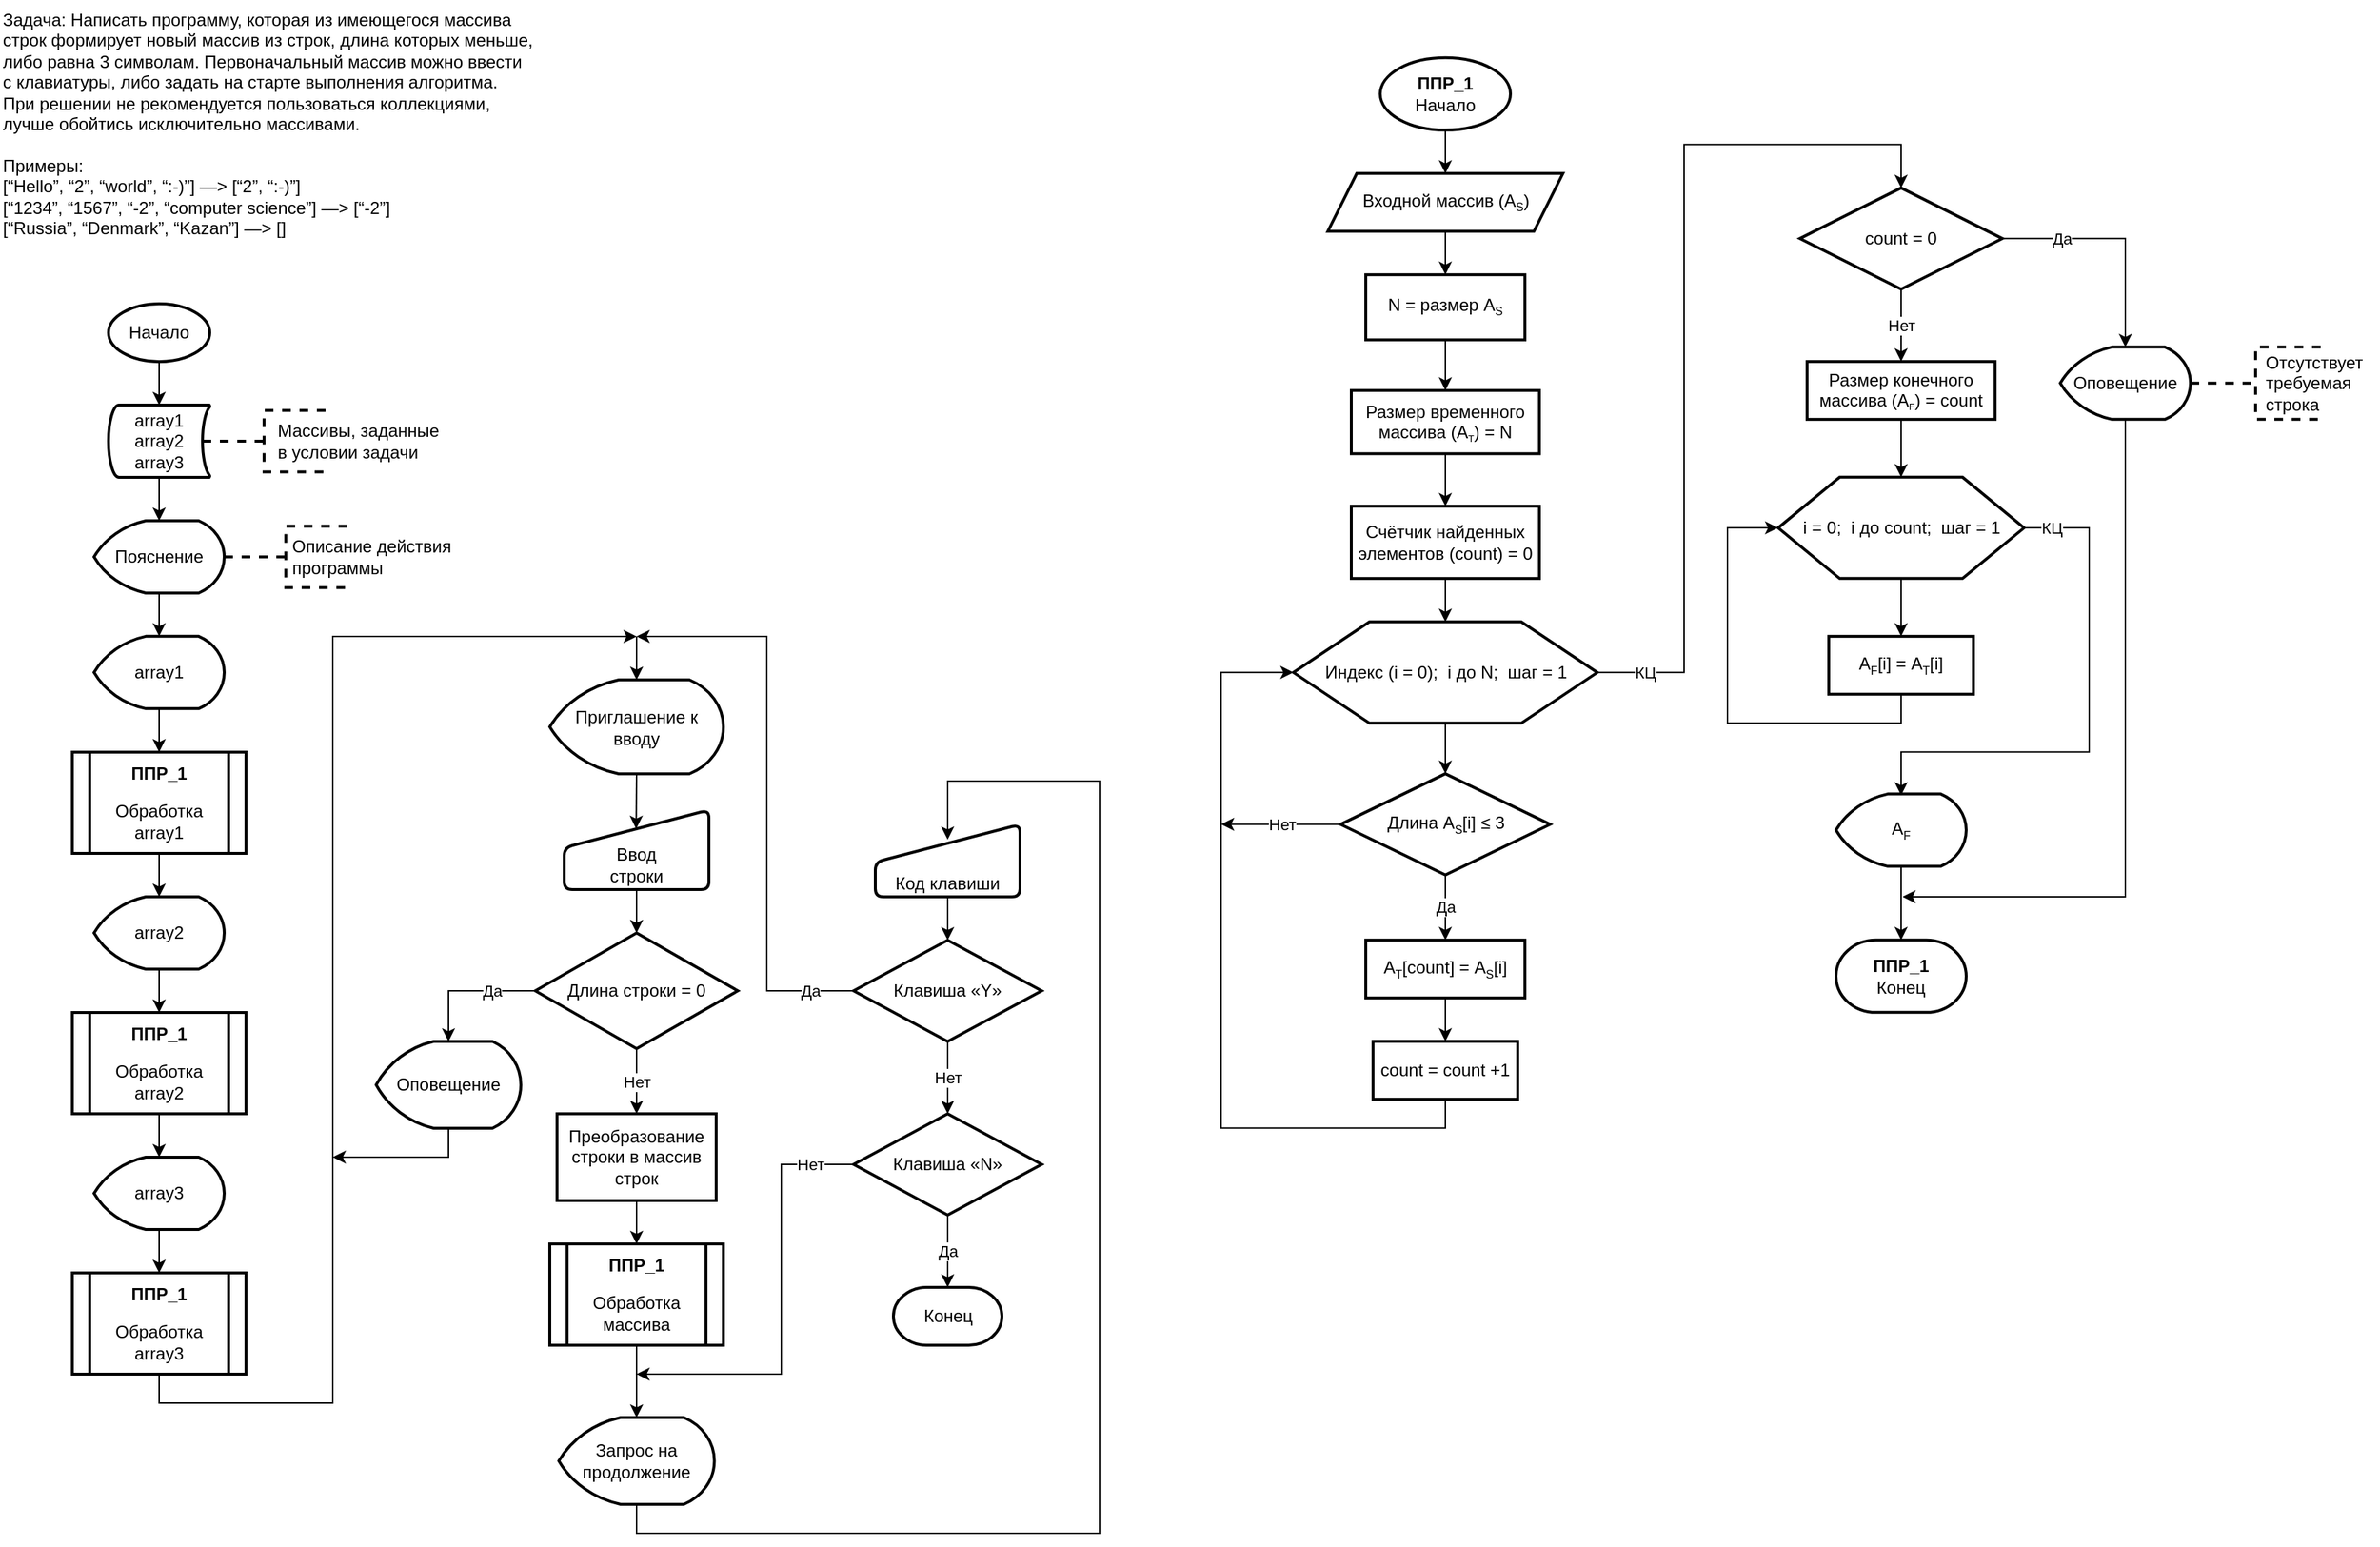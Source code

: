 <mxfile version="22.0.0" type="device">
  <diagram name="Страница — 1" id="aAJz8PeIyYf9gtP4vZeT">
    <mxGraphModel dx="1735" dy="1225" grid="1" gridSize="10" guides="1" tooltips="1" connect="1" arrows="1" fold="1" page="1" pageScale="1" pageWidth="827" pageHeight="1169" math="0" shadow="0">
      <root>
        <mxCell id="0" />
        <mxCell id="1" parent="0" />
        <mxCell id="xnzVwGYOZmCi8FnU8yy7-1" value="Задача: Написать программу, которая из имеющегося массива&#xa;строк формирует новый массив из строк, длина которых меньше,&#xa;либо равна 3 символам. Первоначальный массив можно ввести&#xa;с клавиатуры, либо задать на старте выполнения алгоритма.&#xa;При решении не рекомендуется пользоваться коллекциями,&#xa;лучше обойтись исключительно массивами.&#xa;&#xa;Примеры:&#xa;[“Hello”, “2”, “world”, “:-)”] —&gt; [“2”, “:-)”]&#xa;[“1234”, “1567”, “-2”, “computer science”] —&gt; [“-2”]&#xa;[“Russia”, “Denmark”, “Kazan”] —&gt; []" style="text;whiteSpace=wrap;" parent="1" vertex="1">
          <mxGeometry x="10" y="10" width="370" height="170" as="geometry" />
        </mxCell>
        <mxCell id="Z_jAE4F7uaUWW7qI_gUQ-4" style="edgeStyle=orthogonalEdgeStyle;rounded=0;orthogonalLoop=1;jettySize=auto;html=1;exitX=0.5;exitY=1;exitDx=0;exitDy=0;exitPerimeter=0;entryX=0.5;entryY=0;entryDx=0;entryDy=0;entryPerimeter=0;" parent="1" source="Z_jAE4F7uaUWW7qI_gUQ-1" target="qpcqUfOHio-ymFACplYv-1" edge="1">
          <mxGeometry relative="1" as="geometry">
            <mxPoint x="120" y="285" as="targetPoint" />
          </mxGeometry>
        </mxCell>
        <mxCell id="Z_jAE4F7uaUWW7qI_gUQ-1" value="Начало" style="strokeWidth=2;html=1;shape=mxgraph.flowchart.start_1;whiteSpace=wrap;" parent="1" vertex="1">
          <mxGeometry x="85" y="220" width="70" height="40" as="geometry" />
        </mxCell>
        <mxCell id="qpcqUfOHio-ymFACplYv-1" value="array1&lt;br&gt;array2&lt;br&gt;array3" style="strokeWidth=2;html=1;shape=mxgraph.flowchart.stored_data;whiteSpace=wrap;" parent="1" vertex="1">
          <mxGeometry x="85" y="290" width="70" height="50" as="geometry" />
        </mxCell>
        <mxCell id="qpcqUfOHio-ymFACplYv-3" value="Пояснение" style="strokeWidth=2;html=1;shape=mxgraph.flowchart.display;whiteSpace=wrap;" parent="1" vertex="1">
          <mxGeometry x="75" y="370" width="90" height="50" as="geometry" />
        </mxCell>
        <mxCell id="qpcqUfOHio-ymFACplYv-4" style="edgeStyle=orthogonalEdgeStyle;rounded=0;orthogonalLoop=1;jettySize=auto;html=1;exitX=0.5;exitY=1;exitDx=0;exitDy=0;exitPerimeter=0;entryX=0.5;entryY=0;entryDx=0;entryDy=0;entryPerimeter=0;" parent="1" source="qpcqUfOHio-ymFACplYv-1" target="qpcqUfOHio-ymFACplYv-3" edge="1">
          <mxGeometry relative="1" as="geometry" />
        </mxCell>
        <mxCell id="qpcqUfOHio-ymFACplYv-5" value="" style="strokeWidth=2;html=1;shape=mxgraph.flowchart.annotation_2;align=left;labelPosition=right;pointerEvents=1;dashed=1;" parent="1" vertex="1">
          <mxGeometry x="165" y="373.75" width="85" height="42.5" as="geometry" />
        </mxCell>
        <mxCell id="qpcqUfOHio-ymFACplYv-8" value="Описание действия программы" style="text;html=1;strokeColor=none;fillColor=none;align=left;verticalAlign=middle;whiteSpace=wrap;rounded=0;" parent="1" vertex="1">
          <mxGeometry x="210" y="380" width="120" height="30" as="geometry" />
        </mxCell>
        <mxCell id="qpcqUfOHio-ymFACplYv-9" value="&lt;p style=&quot;line-height: 120%;&quot;&gt;&lt;b&gt;ППР_1&lt;/b&gt;&lt;/p&gt;&lt;p style=&quot;line-height: 120%;&quot;&gt;Обработка&lt;br&gt;array1&lt;/p&gt;" style="shape=process;whiteSpace=wrap;backgroundOutline=1;strokeWidth=2;html=1;" parent="1" vertex="1">
          <mxGeometry x="60" y="530" width="120" height="70" as="geometry" />
        </mxCell>
        <mxCell id="qpcqUfOHio-ymFACplYv-16" value="" style="strokeWidth=2;html=1;shape=mxgraph.flowchart.annotation_2;align=left;labelPosition=right;pointerEvents=1;dashed=1;" parent="1" vertex="1">
          <mxGeometry x="150" y="293.75" width="85" height="42.5" as="geometry" />
        </mxCell>
        <mxCell id="qpcqUfOHio-ymFACplYv-17" value="Массивы, заданные в условии задачи" style="text;html=1;strokeColor=none;fillColor=none;align=left;verticalAlign=middle;whiteSpace=wrap;rounded=0;" parent="1" vertex="1">
          <mxGeometry x="200" y="300" width="120" height="30" as="geometry" />
        </mxCell>
        <mxCell id="qpcqUfOHio-ymFACplYv-18" value="&lt;p style=&quot;line-height: 120%;&quot;&gt;&lt;b&gt;ППР_1&lt;/b&gt;&lt;/p&gt;&lt;p style=&quot;line-height: 120%;&quot;&gt;Обработка&lt;br&gt;array2&lt;/p&gt;" style="shape=process;whiteSpace=wrap;backgroundOutline=1;strokeWidth=2;html=1;" parent="1" vertex="1">
          <mxGeometry x="60" y="710" width="120" height="70" as="geometry" />
        </mxCell>
        <mxCell id="_OoWVuKjzteK8_PaXhf7-10" style="edgeStyle=orthogonalEdgeStyle;rounded=0;orthogonalLoop=1;jettySize=auto;html=1;exitX=0.5;exitY=1;exitDx=0;exitDy=0;" edge="1" parent="1" source="qpcqUfOHio-ymFACplYv-22">
          <mxGeometry relative="1" as="geometry">
            <mxPoint x="450" y="450" as="targetPoint" />
            <Array as="points">
              <mxPoint x="120" y="980" />
              <mxPoint x="240" y="980" />
              <mxPoint x="240" y="450" />
            </Array>
          </mxGeometry>
        </mxCell>
        <mxCell id="qpcqUfOHio-ymFACplYv-22" value="&lt;p style=&quot;line-height: 120%;&quot;&gt;&lt;b&gt;ППР_1&lt;/b&gt;&lt;/p&gt;&lt;p style=&quot;line-height: 120%;&quot;&gt;Обработка&lt;br&gt;array3&lt;/p&gt;" style="shape=process;whiteSpace=wrap;backgroundOutline=1;strokeWidth=2;html=1;" parent="1" vertex="1">
          <mxGeometry x="60" y="890" width="120" height="70" as="geometry" />
        </mxCell>
        <mxCell id="y_DUA6QKFecYIxgC0j7_-4" style="edgeStyle=orthogonalEdgeStyle;rounded=0;orthogonalLoop=1;jettySize=auto;html=1;entryX=0.5;entryY=0;entryDx=0;entryDy=0;entryPerimeter=0;" parent="1" target="qpcqUfOHio-ymFACplYv-26" edge="1">
          <mxGeometry relative="1" as="geometry">
            <mxPoint x="449.857" y="450" as="targetPoint" />
            <mxPoint x="450" y="450" as="sourcePoint" />
            <Array as="points">
              <mxPoint x="450" y="450" />
              <mxPoint x="450" y="450" />
            </Array>
          </mxGeometry>
        </mxCell>
        <mxCell id="qpcqUfOHio-ymFACplYv-26" value="Приглашение к вводу" style="strokeWidth=2;html=1;shape=mxgraph.flowchart.display;whiteSpace=wrap;" parent="1" vertex="1">
          <mxGeometry x="390" y="480" width="120" height="65" as="geometry" />
        </mxCell>
        <mxCell id="qpcqUfOHio-ymFACplYv-40" style="edgeStyle=orthogonalEdgeStyle;rounded=0;orthogonalLoop=1;jettySize=auto;html=1;exitX=0.5;exitY=1;exitDx=0;exitDy=0;entryX=0.5;entryY=0;entryDx=0;entryDy=0;" parent="1" source="qpcqUfOHio-ymFACplYv-28" target="qpcqUfOHio-ymFACplYv-39" edge="1">
          <mxGeometry relative="1" as="geometry" />
        </mxCell>
        <mxCell id="qpcqUfOHio-ymFACplYv-28" value="Ввод&lt;br&gt;строки" style="html=1;strokeWidth=2;shape=manualInput;whiteSpace=wrap;rounded=1;size=26;arcSize=11;verticalAlign=bottom;" parent="1" vertex="1">
          <mxGeometry x="400" y="570" width="100" height="55" as="geometry" />
        </mxCell>
        <mxCell id="qpcqUfOHio-ymFACplYv-30" style="edgeStyle=orthogonalEdgeStyle;rounded=0;orthogonalLoop=1;jettySize=auto;html=1;exitX=0.5;exitY=1;exitDx=0;exitDy=0;exitPerimeter=0;entryX=0.497;entryY=0.236;entryDx=0;entryDy=0;entryPerimeter=0;" parent="1" source="qpcqUfOHio-ymFACplYv-26" target="qpcqUfOHio-ymFACplYv-28" edge="1">
          <mxGeometry relative="1" as="geometry" />
        </mxCell>
        <mxCell id="qpcqUfOHio-ymFACplYv-34" style="edgeStyle=orthogonalEdgeStyle;rounded=0;orthogonalLoop=1;jettySize=auto;html=1;exitX=0.5;exitY=1;exitDx=0;exitDy=0;entryX=0.5;entryY=0;entryDx=0;entryDy=0;" parent="1" source="qpcqUfOHio-ymFACplYv-31" target="qpcqUfOHio-ymFACplYv-33" edge="1">
          <mxGeometry relative="1" as="geometry" />
        </mxCell>
        <mxCell id="qpcqUfOHio-ymFACplYv-31" value="Преобразование строки в массив строк" style="rounded=1;whiteSpace=wrap;html=1;absoluteArcSize=1;arcSize=0;strokeWidth=2;" parent="1" vertex="1">
          <mxGeometry x="395" y="780" width="110" height="60" as="geometry" />
        </mxCell>
        <mxCell id="qpcqUfOHio-ymFACplYv-33" value="&lt;p style=&quot;line-height: 120%;&quot;&gt;&lt;b&gt;ППР_1&lt;/b&gt;&lt;/p&gt;&lt;p style=&quot;line-height: 120%;&quot;&gt;Обработка&lt;br&gt;массива&lt;/p&gt;" style="shape=process;whiteSpace=wrap;backgroundOutline=1;strokeWidth=2;html=1;" parent="1" vertex="1">
          <mxGeometry x="390" y="870" width="120" height="70" as="geometry" />
        </mxCell>
        <mxCell id="qpcqUfOHio-ymFACplYv-37" value="Запрос на продолжение" style="strokeWidth=2;html=1;shape=mxgraph.flowchart.display;whiteSpace=wrap;" parent="1" vertex="1">
          <mxGeometry x="396.25" y="990" width="107.5" height="60" as="geometry" />
        </mxCell>
        <mxCell id="qpcqUfOHio-ymFACplYv-38" style="edgeStyle=orthogonalEdgeStyle;rounded=0;orthogonalLoop=1;jettySize=auto;html=1;exitX=0.5;exitY=1;exitDx=0;exitDy=0;entryX=0.5;entryY=0;entryDx=0;entryDy=0;entryPerimeter=0;" parent="1" source="qpcqUfOHio-ymFACplYv-33" target="qpcqUfOHio-ymFACplYv-37" edge="1">
          <mxGeometry relative="1" as="geometry">
            <mxPoint x="450" y="1035" as="sourcePoint" />
          </mxGeometry>
        </mxCell>
        <mxCell id="qpcqUfOHio-ymFACplYv-41" value="Нет" style="edgeStyle=orthogonalEdgeStyle;rounded=0;orthogonalLoop=1;jettySize=auto;html=1;exitX=0.5;exitY=1;exitDx=0;exitDy=0;entryX=0.5;entryY=0;entryDx=0;entryDy=0;" parent="1" source="qpcqUfOHio-ymFACplYv-39" target="qpcqUfOHio-ymFACplYv-31" edge="1">
          <mxGeometry relative="1" as="geometry" />
        </mxCell>
        <mxCell id="qpcqUfOHio-ymFACplYv-39" value="Длина строки = 0" style="rhombus;whiteSpace=wrap;html=1;strokeWidth=2;" parent="1" vertex="1">
          <mxGeometry x="380" y="655" width="140" height="80" as="geometry" />
        </mxCell>
        <mxCell id="_OoWVuKjzteK8_PaXhf7-11" style="edgeStyle=orthogonalEdgeStyle;rounded=0;orthogonalLoop=1;jettySize=auto;html=1;exitX=0.5;exitY=1;exitDx=0;exitDy=0;exitPerimeter=0;" edge="1" parent="1" source="qpcqUfOHio-ymFACplYv-42">
          <mxGeometry relative="1" as="geometry">
            <mxPoint x="240" y="810" as="targetPoint" />
            <Array as="points">
              <mxPoint x="320" y="810" />
            </Array>
          </mxGeometry>
        </mxCell>
        <mxCell id="qpcqUfOHio-ymFACplYv-42" value="Оповещение" style="strokeWidth=2;html=1;shape=mxgraph.flowchart.display;whiteSpace=wrap;" parent="1" vertex="1">
          <mxGeometry x="270" y="730" width="100" height="60" as="geometry" />
        </mxCell>
        <mxCell id="qpcqUfOHio-ymFACplYv-44" value="Да" style="edgeStyle=orthogonalEdgeStyle;rounded=0;orthogonalLoop=1;jettySize=auto;html=1;exitX=0;exitY=0.5;exitDx=0;exitDy=0;entryX=0.5;entryY=0;entryDx=0;entryDy=0;entryPerimeter=0;" parent="1" source="qpcqUfOHio-ymFACplYv-39" target="qpcqUfOHio-ymFACplYv-42" edge="1">
          <mxGeometry x="-0.368" relative="1" as="geometry">
            <mxPoint as="offset" />
          </mxGeometry>
        </mxCell>
        <mxCell id="qpcqUfOHio-ymFACplYv-48" value="Да" style="edgeStyle=orthogonalEdgeStyle;rounded=0;orthogonalLoop=1;jettySize=auto;html=1;exitX=0;exitY=0.5;exitDx=0;exitDy=0;" parent="1" source="qpcqUfOHio-ymFACplYv-46" edge="1">
          <mxGeometry x="-0.848" relative="1" as="geometry">
            <mxPoint x="450" y="450.0" as="targetPoint" />
            <Array as="points">
              <mxPoint x="540" y="695" />
              <mxPoint x="540" y="450" />
            </Array>
            <mxPoint as="offset" />
          </mxGeometry>
        </mxCell>
        <mxCell id="qpcqUfOHio-ymFACplYv-50" value="Нет" style="edgeStyle=orthogonalEdgeStyle;rounded=0;orthogonalLoop=1;jettySize=auto;html=1;exitX=0.5;exitY=1;exitDx=0;exitDy=0;entryX=0.5;entryY=0;entryDx=0;entryDy=0;" parent="1" source="qpcqUfOHio-ymFACplYv-46" target="qpcqUfOHio-ymFACplYv-49" edge="1">
          <mxGeometry relative="1" as="geometry" />
        </mxCell>
        <mxCell id="qpcqUfOHio-ymFACplYv-46" value="Клавиша «Y»" style="rhombus;whiteSpace=wrap;html=1;strokeWidth=2;" parent="1" vertex="1">
          <mxGeometry x="600" y="660" width="130" height="70" as="geometry" />
        </mxCell>
        <mxCell id="qpcqUfOHio-ymFACplYv-53" value="Нет" style="edgeStyle=orthogonalEdgeStyle;rounded=0;orthogonalLoop=1;jettySize=auto;html=1;exitX=0;exitY=0.5;exitDx=0;exitDy=0;" parent="1" source="qpcqUfOHio-ymFACplYv-49" edge="1">
          <mxGeometry x="-0.797" relative="1" as="geometry">
            <mxPoint x="450" y="960" as="targetPoint" />
            <Array as="points">
              <mxPoint x="550" y="815" />
              <mxPoint x="550" y="960" />
            </Array>
            <mxPoint as="offset" />
          </mxGeometry>
        </mxCell>
        <mxCell id="qpcqUfOHio-ymFACplYv-49" value="Клавиша «N»" style="rhombus;whiteSpace=wrap;html=1;strokeWidth=2;" parent="1" vertex="1">
          <mxGeometry x="600" y="780" width="130" height="70" as="geometry" />
        </mxCell>
        <mxCell id="qpcqUfOHio-ymFACplYv-51" value="Конец" style="strokeWidth=2;html=1;shape=mxgraph.flowchart.terminator;whiteSpace=wrap;" parent="1" vertex="1">
          <mxGeometry x="627.5" y="900" width="75" height="40" as="geometry" />
        </mxCell>
        <mxCell id="qpcqUfOHio-ymFACplYv-52" value="Да" style="edgeStyle=orthogonalEdgeStyle;rounded=0;orthogonalLoop=1;jettySize=auto;html=1;exitX=0.5;exitY=1;exitDx=0;exitDy=0;entryX=0.5;entryY=0;entryDx=0;entryDy=0;entryPerimeter=0;" parent="1" source="qpcqUfOHio-ymFACplYv-49" target="qpcqUfOHio-ymFACplYv-51" edge="1">
          <mxGeometry relative="1" as="geometry" />
        </mxCell>
        <mxCell id="cvNvz7D9P1-mlvtpvNVP-18" style="edgeStyle=orthogonalEdgeStyle;rounded=0;orthogonalLoop=1;jettySize=auto;html=1;exitX=0.5;exitY=1;exitDx=0;exitDy=0;exitPerimeter=0;entryX=0.5;entryY=0;entryDx=0;entryDy=0;" parent="1" source="cvNvz7D9P1-mlvtpvNVP-1" target="qpcqUfOHio-ymFACplYv-46" edge="1">
          <mxGeometry relative="1" as="geometry" />
        </mxCell>
        <mxCell id="cvNvz7D9P1-mlvtpvNVP-1" value="Код клавиши" style="html=1;strokeWidth=2;shape=manualInput;whiteSpace=wrap;rounded=1;size=26;arcSize=11;points=[[0,0.5,0,0,0],[0,0.75,0,0,0],[0,1,0,0,0],[0.25,1,0,0,0],[0.5,0.21,0,0,0],[0.5,1,0,0,0],[0.75,1,0,0,0],[1,0,0,0,0],[1,0.25,0,0,0],[1,0.5,0,0,0],[1,0.75,0,0,0],[1,1,0,0,0]];labelPosition=center;verticalLabelPosition=middle;align=center;verticalAlign=bottom;" parent="1" vertex="1">
          <mxGeometry x="615" y="580" width="100" height="50" as="geometry" />
        </mxCell>
        <mxCell id="cvNvz7D9P1-mlvtpvNVP-4" style="edgeStyle=orthogonalEdgeStyle;rounded=0;orthogonalLoop=1;jettySize=auto;html=1;exitX=0.5;exitY=1;exitDx=0;exitDy=0;exitPerimeter=0;entryX=0.5;entryY=0;entryDx=0;entryDy=0;" parent="1" source="cvNvz7D9P1-mlvtpvNVP-2" target="cvNvz7D9P1-mlvtpvNVP-3" edge="1">
          <mxGeometry relative="1" as="geometry" />
        </mxCell>
        <mxCell id="cvNvz7D9P1-mlvtpvNVP-2" value="&lt;b&gt;ППР_1&lt;/b&gt;&lt;br&gt;Начало" style="strokeWidth=2;html=1;shape=mxgraph.flowchart.start_1;whiteSpace=wrap;" parent="1" vertex="1">
          <mxGeometry x="964" y="49.92" width="90" height="50" as="geometry" />
        </mxCell>
        <mxCell id="cvNvz7D9P1-mlvtpvNVP-6" style="edgeStyle=orthogonalEdgeStyle;rounded=0;orthogonalLoop=1;jettySize=auto;html=1;exitX=0.5;exitY=1;exitDx=0;exitDy=0;entryX=0.5;entryY=0;entryDx=0;entryDy=0;" parent="1" source="cvNvz7D9P1-mlvtpvNVP-3" target="y_DUA6QKFecYIxgC0j7_-6" edge="1">
          <mxGeometry relative="1" as="geometry">
            <mxPoint x="1009" y="209.92" as="targetPoint" />
          </mxGeometry>
        </mxCell>
        <mxCell id="cvNvz7D9P1-mlvtpvNVP-3" value="Входной массив (A&lt;sub&gt;&lt;font style=&quot;font-size: 8px;&quot;&gt;S&lt;/font&gt;&lt;/sub&gt;)" style="shape=parallelogram;perimeter=parallelogramPerimeter;whiteSpace=wrap;html=1;fixedSize=1;strokeWidth=2;" parent="1" vertex="1">
          <mxGeometry x="927.75" y="129.92" width="162.5" height="40" as="geometry" />
        </mxCell>
        <mxCell id="y_DUA6QKFecYIxgC0j7_-26" value="Нет" style="edgeStyle=orthogonalEdgeStyle;rounded=0;orthogonalLoop=1;jettySize=auto;html=1;exitX=0.5;exitY=1;exitDx=0;exitDy=0;entryX=0.5;entryY=0;entryDx=0;entryDy=0;" parent="1" source="cvNvz7D9P1-mlvtpvNVP-7" target="y_DUA6QKFecYIxgC0j7_-24" edge="1">
          <mxGeometry relative="1" as="geometry" />
        </mxCell>
        <mxCell id="cvNvz7D9P1-mlvtpvNVP-7" value="count = 0" style="rhombus;whiteSpace=wrap;html=1;strokeWidth=2;" parent="1" vertex="1">
          <mxGeometry x="1254" y="139.92" width="140" height="70" as="geometry" />
        </mxCell>
        <mxCell id="cvNvz7D9P1-mlvtpvNVP-9" value="A&lt;sub style=&quot;font-size: 8px;&quot;&gt;F&lt;/sub&gt;" style="strokeWidth=2;html=1;shape=mxgraph.flowchart.display;whiteSpace=wrap;" parent="1" vertex="1">
          <mxGeometry x="1279" y="558.92" width="90" height="50" as="geometry" />
        </mxCell>
        <mxCell id="y_DUA6QKFecYIxgC0j7_-34" style="edgeStyle=orthogonalEdgeStyle;rounded=0;orthogonalLoop=1;jettySize=auto;html=1;exitX=0.5;exitY=1;exitDx=0;exitDy=0;exitPerimeter=0;" parent="1" source="cvNvz7D9P1-mlvtpvNVP-11" edge="1">
          <mxGeometry relative="1" as="geometry">
            <mxPoint x="1325" y="630" as="targetPoint" />
            <Array as="points">
              <mxPoint x="1479" y="630" />
            </Array>
          </mxGeometry>
        </mxCell>
        <mxCell id="cvNvz7D9P1-mlvtpvNVP-11" value="Оповещение" style="strokeWidth=2;html=1;shape=mxgraph.flowchart.display;whiteSpace=wrap;" parent="1" vertex="1">
          <mxGeometry x="1434" y="249.92" width="90" height="50" as="geometry" />
        </mxCell>
        <mxCell id="cvNvz7D9P1-mlvtpvNVP-13" value="" style="strokeWidth=2;html=1;shape=mxgraph.flowchart.annotation_2;align=left;labelPosition=right;pointerEvents=1;dashed=1;" parent="1" vertex="1">
          <mxGeometry x="1524" y="249.92" width="90" height="50" as="geometry" />
        </mxCell>
        <mxCell id="cvNvz7D9P1-mlvtpvNVP-14" value="Отсутствует&lt;br&gt;требуемая строка" style="text;html=1;strokeColor=none;fillColor=none;align=left;verticalAlign=middle;whiteSpace=wrap;rounded=0;" parent="1" vertex="1">
          <mxGeometry x="1574" y="249.92" width="80" height="50" as="geometry" />
        </mxCell>
        <mxCell id="cvNvz7D9P1-mlvtpvNVP-15" value="&lt;b&gt;ППР_1&lt;/b&gt;&lt;br&gt;Конец" style="strokeWidth=2;html=1;shape=mxgraph.flowchart.terminator;whiteSpace=wrap;" parent="1" vertex="1">
          <mxGeometry x="1279" y="659.92" width="90" height="50" as="geometry" />
        </mxCell>
        <mxCell id="cvNvz7D9P1-mlvtpvNVP-16" style="edgeStyle=orthogonalEdgeStyle;rounded=0;orthogonalLoop=1;jettySize=auto;html=1;exitX=0.5;exitY=1;exitDx=0;exitDy=0;exitPerimeter=0;entryX=0.5;entryY=0;entryDx=0;entryDy=0;entryPerimeter=0;" parent="1" source="cvNvz7D9P1-mlvtpvNVP-9" target="cvNvz7D9P1-mlvtpvNVP-15" edge="1">
          <mxGeometry relative="1" as="geometry" />
        </mxCell>
        <mxCell id="cvNvz7D9P1-mlvtpvNVP-19" style="edgeStyle=orthogonalEdgeStyle;rounded=0;orthogonalLoop=1;jettySize=auto;html=1;exitX=0.5;exitY=1;exitDx=0;exitDy=0;exitPerimeter=0;entryX=0.5;entryY=0.21;entryDx=0;entryDy=0;entryPerimeter=0;" parent="1" source="qpcqUfOHio-ymFACplYv-37" target="cvNvz7D9P1-mlvtpvNVP-1" edge="1">
          <mxGeometry relative="1" as="geometry">
            <Array as="points">
              <mxPoint x="450" y="1070" />
              <mxPoint x="770" y="1070" />
              <mxPoint x="770" y="550" />
              <mxPoint x="665" y="550" />
            </Array>
          </mxGeometry>
        </mxCell>
        <mxCell id="y_DUA6QKFecYIxgC0j7_-9" style="edgeStyle=orthogonalEdgeStyle;rounded=0;orthogonalLoop=1;jettySize=auto;html=1;exitX=0.5;exitY=1;exitDx=0;exitDy=0;entryX=0.5;entryY=0;entryDx=0;entryDy=0;" parent="1" source="y_DUA6QKFecYIxgC0j7_-6" target="y_DUA6QKFecYIxgC0j7_-8" edge="1">
          <mxGeometry relative="1" as="geometry" />
        </mxCell>
        <mxCell id="y_DUA6QKFecYIxgC0j7_-6" value="N = размер A&lt;sub&gt;&lt;font style=&quot;font-size: 8px;&quot;&gt;S&lt;/font&gt;&lt;/sub&gt;" style="rounded=1;whiteSpace=wrap;html=1;absoluteArcSize=1;arcSize=0;strokeWidth=2;" parent="1" vertex="1">
          <mxGeometry x="954" y="199.92" width="110" height="45" as="geometry" />
        </mxCell>
        <mxCell id="y_DUA6QKFecYIxgC0j7_-13" style="edgeStyle=orthogonalEdgeStyle;rounded=0;orthogonalLoop=1;jettySize=auto;html=1;exitX=0.5;exitY=1;exitDx=0;exitDy=0;entryX=0.5;entryY=0;entryDx=0;entryDy=0;" parent="1" source="y_DUA6QKFecYIxgC0j7_-8" target="y_DUA6QKFecYIxgC0j7_-12" edge="1">
          <mxGeometry relative="1" as="geometry" />
        </mxCell>
        <mxCell id="y_DUA6QKFecYIxgC0j7_-8" value="Размер временного массива (A&lt;font style=&quot;font-size: 8px;&quot;&gt;&lt;sub&gt;T&lt;/sub&gt;&lt;/font&gt;) = N" style="rounded=1;whiteSpace=wrap;html=1;absoluteArcSize=1;arcSize=0;strokeWidth=2;" parent="1" vertex="1">
          <mxGeometry x="944" y="279.92" width="130" height="43.75" as="geometry" />
        </mxCell>
        <mxCell id="y_DUA6QKFecYIxgC0j7_-17" style="edgeStyle=orthogonalEdgeStyle;rounded=0;orthogonalLoop=1;jettySize=auto;html=1;exitX=0.5;exitY=1;exitDx=0;exitDy=0;entryX=0.5;entryY=0;entryDx=0;entryDy=0;" parent="1" source="y_DUA6QKFecYIxgC0j7_-10" target="y_DUA6QKFecYIxgC0j7_-16" edge="1">
          <mxGeometry relative="1" as="geometry" />
        </mxCell>
        <mxCell id="y_DUA6QKFecYIxgC0j7_-25" value="КЦ" style="edgeStyle=orthogonalEdgeStyle;rounded=0;orthogonalLoop=1;jettySize=auto;html=1;exitX=1;exitY=0.5;exitDx=0;exitDy=0;entryX=0.5;entryY=0;entryDx=0;entryDy=0;" parent="1" source="y_DUA6QKFecYIxgC0j7_-10" target="cvNvz7D9P1-mlvtpvNVP-7" edge="1">
          <mxGeometry x="-0.89" relative="1" as="geometry">
            <Array as="points">
              <mxPoint x="1174" y="474.92" />
              <mxPoint x="1174" y="109.92" />
              <mxPoint x="1324" y="109.92" />
            </Array>
            <mxPoint as="offset" />
          </mxGeometry>
        </mxCell>
        <mxCell id="y_DUA6QKFecYIxgC0j7_-10" value="Индекс (i = 0);&amp;nbsp; i до N;&amp;nbsp; шаг = 1" style="verticalLabelPosition=middle;verticalAlign=middle;html=1;shape=hexagon;perimeter=hexagonPerimeter2;arcSize=6;size=0.25;labelPosition=center;align=center;strokeWidth=2;" parent="1" vertex="1">
          <mxGeometry x="904" y="439.92" width="210" height="70" as="geometry" />
        </mxCell>
        <mxCell id="y_DUA6QKFecYIxgC0j7_-14" style="edgeStyle=orthogonalEdgeStyle;rounded=0;orthogonalLoop=1;jettySize=auto;html=1;exitX=0.5;exitY=1;exitDx=0;exitDy=0;entryX=0.5;entryY=0;entryDx=0;entryDy=0;" parent="1" source="y_DUA6QKFecYIxgC0j7_-12" target="y_DUA6QKFecYIxgC0j7_-10" edge="1">
          <mxGeometry relative="1" as="geometry" />
        </mxCell>
        <mxCell id="y_DUA6QKFecYIxgC0j7_-12" value="Счётчик найденных элементов (count) = 0" style="rounded=1;whiteSpace=wrap;html=1;absoluteArcSize=1;arcSize=0;strokeWidth=2;" parent="1" vertex="1">
          <mxGeometry x="944" y="359.92" width="130" height="50" as="geometry" />
        </mxCell>
        <mxCell id="y_DUA6QKFecYIxgC0j7_-19" value="Да" style="edgeStyle=orthogonalEdgeStyle;rounded=0;orthogonalLoop=1;jettySize=auto;html=1;exitX=0.5;exitY=1;exitDx=0;exitDy=0;entryX=0.5;entryY=0;entryDx=0;entryDy=0;" parent="1" source="y_DUA6QKFecYIxgC0j7_-16" target="y_DUA6QKFecYIxgC0j7_-18" edge="1">
          <mxGeometry relative="1" as="geometry" />
        </mxCell>
        <mxCell id="y_DUA6QKFecYIxgC0j7_-23" value="Нет" style="edgeStyle=orthogonalEdgeStyle;rounded=0;orthogonalLoop=1;jettySize=auto;html=1;exitX=0;exitY=0.5;exitDx=0;exitDy=0;" parent="1" source="y_DUA6QKFecYIxgC0j7_-16" edge="1">
          <mxGeometry relative="1" as="geometry">
            <mxPoint x="854" y="579.861" as="targetPoint" />
          </mxGeometry>
        </mxCell>
        <mxCell id="y_DUA6QKFecYIxgC0j7_-16" value="Длина A&lt;sub style=&quot;font-size: 8px;&quot;&gt;S&lt;/sub&gt;[i]&amp;nbsp;≤ 3" style="rhombus;whiteSpace=wrap;html=1;strokeWidth=2;" parent="1" vertex="1">
          <mxGeometry x="936.5" y="544.92" width="145" height="70" as="geometry" />
        </mxCell>
        <mxCell id="y_DUA6QKFecYIxgC0j7_-21" style="edgeStyle=orthogonalEdgeStyle;rounded=0;orthogonalLoop=1;jettySize=auto;html=1;exitX=0.5;exitY=1;exitDx=0;exitDy=0;entryX=0.5;entryY=0;entryDx=0;entryDy=0;" parent="1" source="y_DUA6QKFecYIxgC0j7_-18" target="y_DUA6QKFecYIxgC0j7_-20" edge="1">
          <mxGeometry relative="1" as="geometry" />
        </mxCell>
        <mxCell id="y_DUA6QKFecYIxgC0j7_-18" value="A&lt;font style=&quot;&quot;&gt;&lt;sub style=&quot;font-size: 8px;&quot;&gt;T&lt;/sub&gt;&lt;font style=&quot;font-size: 12px;&quot;&gt;[count] =&amp;nbsp;&lt;/font&gt;&lt;/font&gt;A&lt;sub style=&quot;font-size: 8px;&quot;&gt;S&lt;/sub&gt;[i]" style="rounded=1;whiteSpace=wrap;html=1;absoluteArcSize=1;arcSize=0;strokeWidth=2;" parent="1" vertex="1">
          <mxGeometry x="954" y="659.92" width="110" height="40" as="geometry" />
        </mxCell>
        <mxCell id="y_DUA6QKFecYIxgC0j7_-22" style="edgeStyle=orthogonalEdgeStyle;rounded=0;orthogonalLoop=1;jettySize=auto;html=1;exitX=0.5;exitY=1;exitDx=0;exitDy=0;entryX=0;entryY=0.5;entryDx=0;entryDy=0;" parent="1" source="y_DUA6QKFecYIxgC0j7_-20" target="y_DUA6QKFecYIxgC0j7_-10" edge="1">
          <mxGeometry relative="1" as="geometry">
            <Array as="points">
              <mxPoint x="1009" y="789.92" />
              <mxPoint x="854" y="789.92" />
              <mxPoint x="854" y="474.92" />
            </Array>
          </mxGeometry>
        </mxCell>
        <mxCell id="y_DUA6QKFecYIxgC0j7_-20" value="count = count +1" style="rounded=1;whiteSpace=wrap;html=1;absoluteArcSize=1;arcSize=0;strokeWidth=2;" parent="1" vertex="1">
          <mxGeometry x="959" y="729.92" width="100" height="40" as="geometry" />
        </mxCell>
        <mxCell id="y_DUA6QKFecYIxgC0j7_-29" style="edgeStyle=orthogonalEdgeStyle;rounded=0;orthogonalLoop=1;jettySize=auto;html=1;exitX=0.5;exitY=1;exitDx=0;exitDy=0;entryX=0.5;entryY=0;entryDx=0;entryDy=0;" parent="1" source="y_DUA6QKFecYIxgC0j7_-24" target="y_DUA6QKFecYIxgC0j7_-28" edge="1">
          <mxGeometry relative="1" as="geometry" />
        </mxCell>
        <mxCell id="y_DUA6QKFecYIxgC0j7_-24" value="Размер конечного массива (A&lt;font style=&quot;font-size: 8px;&quot;&gt;&lt;sub&gt;F&lt;/sub&gt;&lt;/font&gt;) = count" style="rounded=1;whiteSpace=wrap;html=1;absoluteArcSize=1;arcSize=0;strokeWidth=2;" parent="1" vertex="1">
          <mxGeometry x="1259" y="259.92" width="130" height="40" as="geometry" />
        </mxCell>
        <mxCell id="y_DUA6QKFecYIxgC0j7_-27" value="Да" style="edgeStyle=orthogonalEdgeStyle;rounded=0;orthogonalLoop=1;jettySize=auto;html=1;exitX=1;exitY=0.5;exitDx=0;exitDy=0;entryX=0.5;entryY=0;entryDx=0;entryDy=0;entryPerimeter=0;" parent="1" source="cvNvz7D9P1-mlvtpvNVP-7" target="cvNvz7D9P1-mlvtpvNVP-11" edge="1">
          <mxGeometry x="-0.482" relative="1" as="geometry">
            <mxPoint as="offset" />
          </mxGeometry>
        </mxCell>
        <mxCell id="y_DUA6QKFecYIxgC0j7_-31" style="edgeStyle=orthogonalEdgeStyle;rounded=0;orthogonalLoop=1;jettySize=auto;html=1;exitX=0.5;exitY=1;exitDx=0;exitDy=0;entryX=0.5;entryY=0;entryDx=0;entryDy=0;" parent="1" source="y_DUA6QKFecYIxgC0j7_-28" target="y_DUA6QKFecYIxgC0j7_-30" edge="1">
          <mxGeometry relative="1" as="geometry" />
        </mxCell>
        <mxCell id="y_DUA6QKFecYIxgC0j7_-28" value="i = 0;&amp;nbsp; i до count;&amp;nbsp; шаг = 1" style="verticalLabelPosition=middle;verticalAlign=middle;html=1;shape=hexagon;perimeter=hexagonPerimeter2;arcSize=6;size=0.25;labelPosition=center;align=center;strokeWidth=2;" parent="1" vertex="1">
          <mxGeometry x="1239" y="339.92" width="170" height="70" as="geometry" />
        </mxCell>
        <mxCell id="y_DUA6QKFecYIxgC0j7_-32" style="edgeStyle=orthogonalEdgeStyle;rounded=0;orthogonalLoop=1;jettySize=auto;html=1;exitX=0.5;exitY=1;exitDx=0;exitDy=0;entryX=0;entryY=0.5;entryDx=0;entryDy=0;" parent="1" source="y_DUA6QKFecYIxgC0j7_-30" target="y_DUA6QKFecYIxgC0j7_-28" edge="1">
          <mxGeometry relative="1" as="geometry">
            <Array as="points">
              <mxPoint x="1324" y="509.92" />
              <mxPoint x="1204" y="509.92" />
              <mxPoint x="1204" y="374.92" />
            </Array>
          </mxGeometry>
        </mxCell>
        <mxCell id="y_DUA6QKFecYIxgC0j7_-30" value="A&lt;font style=&quot;&quot;&gt;&lt;sub style=&quot;font-size: 8px;&quot;&gt;F&lt;/sub&gt;&lt;font style=&quot;font-size: 12px;&quot;&gt;[i] =&amp;nbsp;&lt;/font&gt;&lt;/font&gt;A&lt;sub style=&quot;font-size: 8px;&quot;&gt;T&lt;/sub&gt;[i]" style="rounded=1;whiteSpace=wrap;html=1;absoluteArcSize=1;arcSize=0;strokeWidth=2;" parent="1" vertex="1">
          <mxGeometry x="1274" y="449.92" width="100" height="40" as="geometry" />
        </mxCell>
        <mxCell id="y_DUA6QKFecYIxgC0j7_-33" value="КЦ" style="edgeStyle=orthogonalEdgeStyle;rounded=0;orthogonalLoop=1;jettySize=auto;html=1;exitX=1;exitY=0.5;exitDx=0;exitDy=0;entryX=0.5;entryY=0;entryDx=0;entryDy=0;entryPerimeter=0;" parent="1" source="y_DUA6QKFecYIxgC0j7_-28" target="cvNvz7D9P1-mlvtpvNVP-9" edge="1">
          <mxGeometry x="-0.892" relative="1" as="geometry">
            <Array as="points">
              <mxPoint x="1454" y="374.92" />
              <mxPoint x="1454" y="529.92" />
              <mxPoint x="1324" y="529.92" />
              <mxPoint x="1324" y="559.92" />
            </Array>
            <mxPoint as="offset" />
          </mxGeometry>
        </mxCell>
        <mxCell id="_OoWVuKjzteK8_PaXhf7-5" style="edgeStyle=orthogonalEdgeStyle;rounded=0;orthogonalLoop=1;jettySize=auto;html=1;exitX=0.5;exitY=1;exitDx=0;exitDy=0;exitPerimeter=0;entryX=0.5;entryY=0;entryDx=0;entryDy=0;" edge="1" parent="1" source="_OoWVuKjzteK8_PaXhf7-1" target="qpcqUfOHio-ymFACplYv-9">
          <mxGeometry relative="1" as="geometry" />
        </mxCell>
        <mxCell id="_OoWVuKjzteK8_PaXhf7-1" value="array1" style="strokeWidth=2;html=1;shape=mxgraph.flowchart.display;whiteSpace=wrap;" vertex="1" parent="1">
          <mxGeometry x="75" y="449.92" width="90" height="50" as="geometry" />
        </mxCell>
        <mxCell id="_OoWVuKjzteK8_PaXhf7-7" style="edgeStyle=orthogonalEdgeStyle;rounded=0;orthogonalLoop=1;jettySize=auto;html=1;exitX=0.5;exitY=1;exitDx=0;exitDy=0;exitPerimeter=0;entryX=0.5;entryY=0;entryDx=0;entryDy=0;" edge="1" parent="1" source="_OoWVuKjzteK8_PaXhf7-2" target="qpcqUfOHio-ymFACplYv-18">
          <mxGeometry relative="1" as="geometry" />
        </mxCell>
        <mxCell id="_OoWVuKjzteK8_PaXhf7-2" value="array2" style="strokeWidth=2;html=1;shape=mxgraph.flowchart.display;whiteSpace=wrap;" vertex="1" parent="1">
          <mxGeometry x="75" y="630.0" width="90" height="50" as="geometry" />
        </mxCell>
        <mxCell id="_OoWVuKjzteK8_PaXhf7-9" style="edgeStyle=orthogonalEdgeStyle;rounded=0;orthogonalLoop=1;jettySize=auto;html=1;exitX=0.5;exitY=1;exitDx=0;exitDy=0;exitPerimeter=0;entryX=0.5;entryY=0;entryDx=0;entryDy=0;" edge="1" parent="1" source="_OoWVuKjzteK8_PaXhf7-3" target="qpcqUfOHio-ymFACplYv-22">
          <mxGeometry relative="1" as="geometry" />
        </mxCell>
        <mxCell id="_OoWVuKjzteK8_PaXhf7-3" value="array3" style="strokeWidth=2;html=1;shape=mxgraph.flowchart.display;whiteSpace=wrap;" vertex="1" parent="1">
          <mxGeometry x="75" y="810.0" width="90" height="50" as="geometry" />
        </mxCell>
        <mxCell id="_OoWVuKjzteK8_PaXhf7-4" style="edgeStyle=orthogonalEdgeStyle;rounded=0;orthogonalLoop=1;jettySize=auto;html=1;exitX=0.5;exitY=1;exitDx=0;exitDy=0;exitPerimeter=0;entryX=0.5;entryY=0;entryDx=0;entryDy=0;entryPerimeter=0;" edge="1" parent="1" source="qpcqUfOHio-ymFACplYv-3" target="_OoWVuKjzteK8_PaXhf7-1">
          <mxGeometry relative="1" as="geometry" />
        </mxCell>
        <mxCell id="_OoWVuKjzteK8_PaXhf7-6" style="edgeStyle=orthogonalEdgeStyle;rounded=0;orthogonalLoop=1;jettySize=auto;html=1;exitX=0.5;exitY=1;exitDx=0;exitDy=0;entryX=0.5;entryY=0;entryDx=0;entryDy=0;entryPerimeter=0;" edge="1" parent="1" source="qpcqUfOHio-ymFACplYv-9" target="_OoWVuKjzteK8_PaXhf7-2">
          <mxGeometry relative="1" as="geometry" />
        </mxCell>
        <mxCell id="_OoWVuKjzteK8_PaXhf7-8" style="edgeStyle=orthogonalEdgeStyle;rounded=0;orthogonalLoop=1;jettySize=auto;html=1;exitX=0.5;exitY=1;exitDx=0;exitDy=0;entryX=0.5;entryY=0;entryDx=0;entryDy=0;entryPerimeter=0;" edge="1" parent="1" source="qpcqUfOHio-ymFACplYv-18" target="_OoWVuKjzteK8_PaXhf7-3">
          <mxGeometry relative="1" as="geometry" />
        </mxCell>
      </root>
    </mxGraphModel>
  </diagram>
</mxfile>
